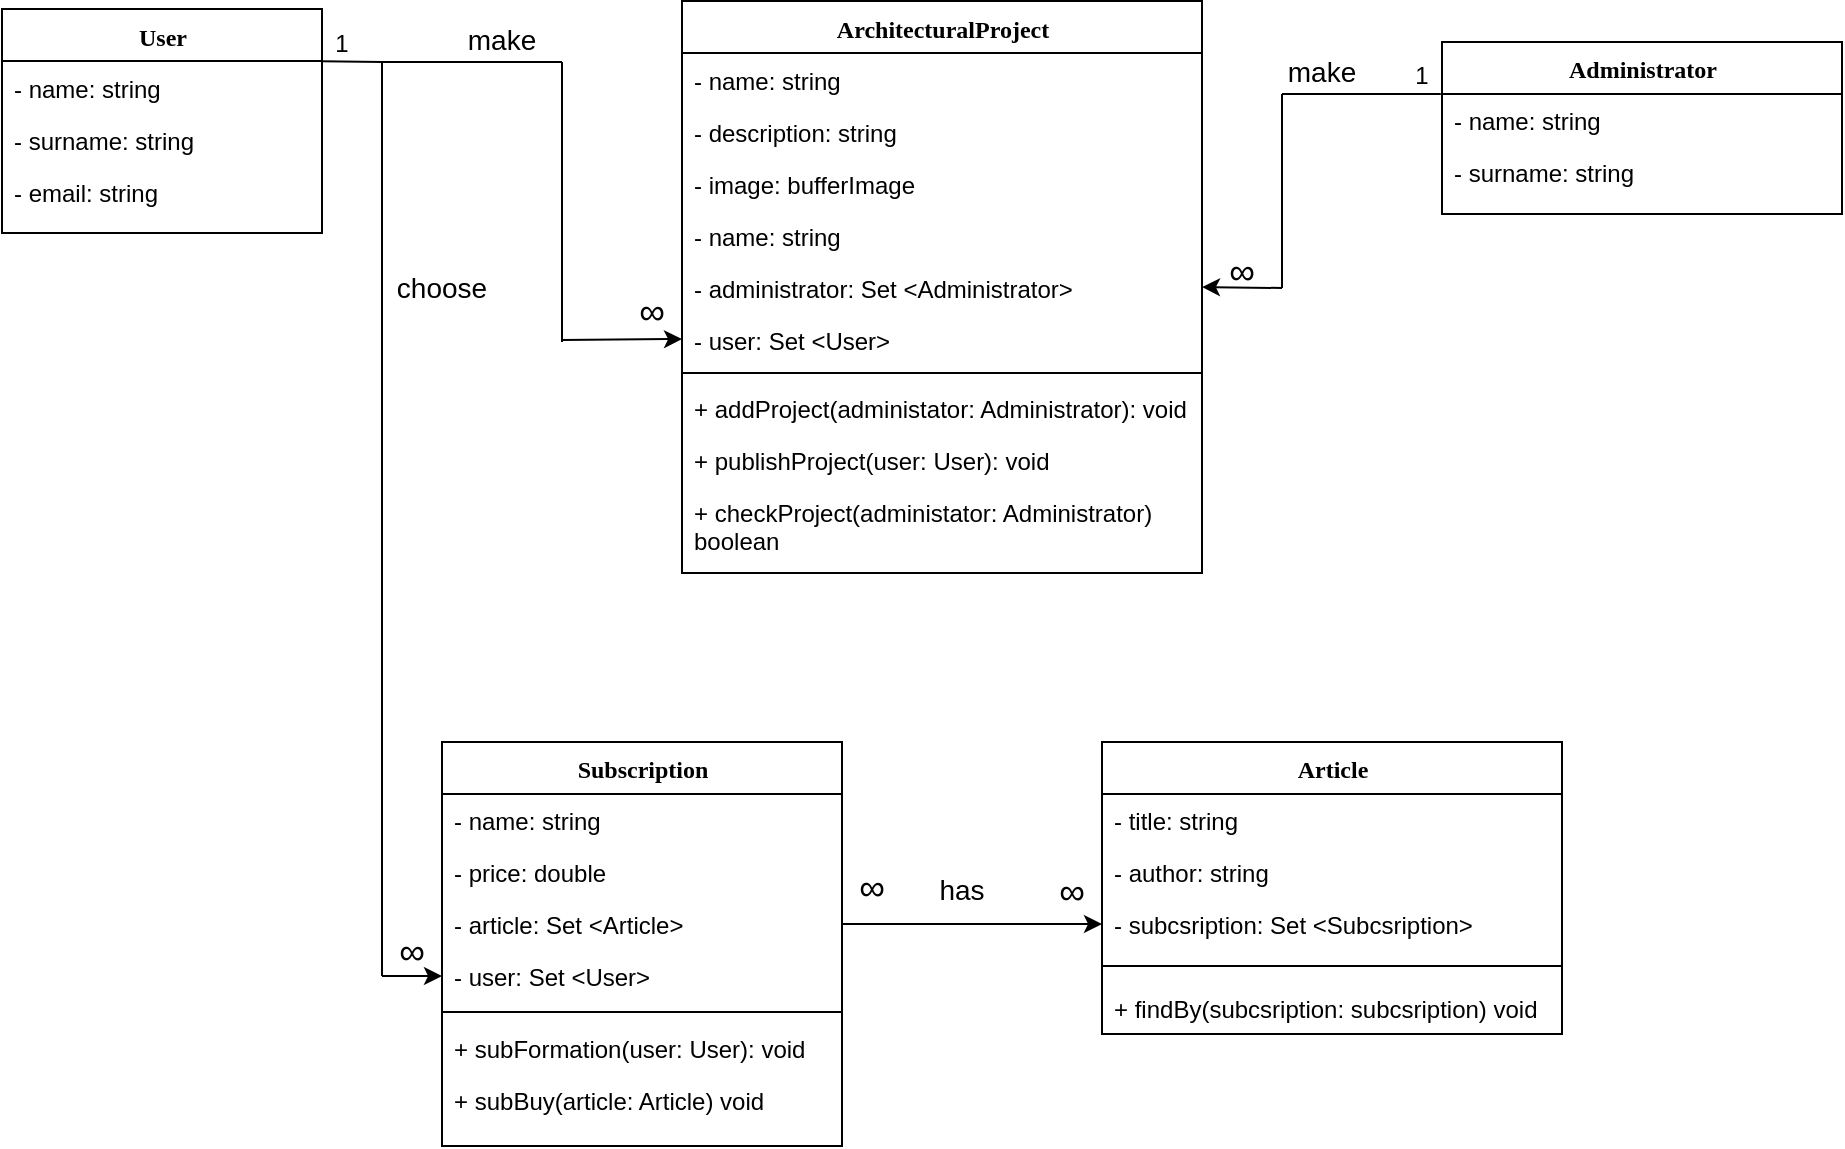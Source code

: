 <mxfile version="20.4.0" type="github"><diagram id="9KtbZ6WKWHwFBiJo4N2t" name="Страница 1"><mxGraphModel dx="1483" dy="816" grid="1" gridSize="10" guides="1" tooltips="1" connect="1" arrows="1" fold="1" page="1" pageScale="1" pageWidth="827" pageHeight="1169" math="0" shadow="0"><root><mxCell id="0"/><mxCell id="1" parent="0"/><mxCell id="qYGaDPMRw5MR4qLgbeRP-1" value="Administrator" style="swimlane;html=1;fontStyle=1;align=center;verticalAlign=top;childLayout=stackLayout;horizontal=1;startSize=26;horizontalStack=0;resizeParent=1;resizeLast=0;collapsible=1;marginBottom=0;swimlaneFillColor=#ffffff;rounded=0;shadow=0;comic=0;labelBackgroundColor=none;strokeWidth=1;fillColor=none;fontFamily=Verdana;fontSize=12" vertex="1" parent="1"><mxGeometry x="740" y="90" width="200" height="86" as="geometry"/></mxCell><mxCell id="qYGaDPMRw5MR4qLgbeRP-2" value="- name: string" style="text;html=1;strokeColor=none;fillColor=none;align=left;verticalAlign=top;spacingLeft=4;spacingRight=4;whiteSpace=wrap;overflow=hidden;rotatable=0;points=[[0,0.5],[1,0.5]];portConstraint=eastwest;" vertex="1" parent="qYGaDPMRw5MR4qLgbeRP-1"><mxGeometry y="26" width="200" height="26" as="geometry"/></mxCell><mxCell id="qYGaDPMRw5MR4qLgbeRP-3" value="- surname: string" style="text;html=1;strokeColor=none;fillColor=none;align=left;verticalAlign=top;spacingLeft=4;spacingRight=4;whiteSpace=wrap;overflow=hidden;rotatable=0;points=[[0,0.5],[1,0.5]];portConstraint=eastwest;" vertex="1" parent="qYGaDPMRw5MR4qLgbeRP-1"><mxGeometry y="52" width="200" height="26" as="geometry"/></mxCell><mxCell id="qYGaDPMRw5MR4qLgbeRP-4" value="Subscription" style="swimlane;html=1;fontStyle=1;align=center;verticalAlign=top;childLayout=stackLayout;horizontal=1;startSize=26;horizontalStack=0;resizeParent=1;resizeLast=0;collapsible=1;marginBottom=0;swimlaneFillColor=#ffffff;rounded=0;shadow=0;comic=0;labelBackgroundColor=none;strokeWidth=1;fillColor=none;fontFamily=Verdana;fontSize=12" vertex="1" parent="1"><mxGeometry x="240" y="440" width="200" height="202" as="geometry"/></mxCell><mxCell id="qYGaDPMRw5MR4qLgbeRP-5" value="- name: string" style="text;html=1;strokeColor=none;fillColor=none;align=left;verticalAlign=top;spacingLeft=4;spacingRight=4;whiteSpace=wrap;overflow=hidden;rotatable=0;points=[[0,0.5],[1,0.5]];portConstraint=eastwest;" vertex="1" parent="qYGaDPMRw5MR4qLgbeRP-4"><mxGeometry y="26" width="200" height="26" as="geometry"/></mxCell><mxCell id="qYGaDPMRw5MR4qLgbeRP-6" value="- price: double" style="text;html=1;strokeColor=none;fillColor=none;align=left;verticalAlign=top;spacingLeft=4;spacingRight=4;whiteSpace=wrap;overflow=hidden;rotatable=0;points=[[0,0.5],[1,0.5]];portConstraint=eastwest;" vertex="1" parent="qYGaDPMRw5MR4qLgbeRP-4"><mxGeometry y="52" width="200" height="26" as="geometry"/></mxCell><mxCell id="qYGaDPMRw5MR4qLgbeRP-7" value="- article: Set &amp;lt;Article&amp;gt;" style="text;html=1;strokeColor=none;fillColor=none;align=left;verticalAlign=top;spacingLeft=4;spacingRight=4;whiteSpace=wrap;overflow=hidden;rotatable=0;points=[[0,0.5],[1,0.5]];portConstraint=eastwest;" vertex="1" parent="qYGaDPMRw5MR4qLgbeRP-4"><mxGeometry y="78" width="200" height="26" as="geometry"/></mxCell><mxCell id="qYGaDPMRw5MR4qLgbeRP-8" value="- user: Set &amp;lt;User&amp;gt;" style="text;html=1;strokeColor=none;fillColor=none;align=left;verticalAlign=top;spacingLeft=4;spacingRight=4;whiteSpace=wrap;overflow=hidden;rotatable=0;points=[[0,0.5],[1,0.5]];portConstraint=eastwest;" vertex="1" parent="qYGaDPMRw5MR4qLgbeRP-4"><mxGeometry y="104" width="200" height="26" as="geometry"/></mxCell><mxCell id="qYGaDPMRw5MR4qLgbeRP-9" value="" style="line;html=1;strokeWidth=1;fillColor=none;align=left;verticalAlign=middle;spacingTop=-1;spacingLeft=3;spacingRight=3;rotatable=0;labelPosition=right;points=[];portConstraint=eastwest;" vertex="1" parent="qYGaDPMRw5MR4qLgbeRP-4"><mxGeometry y="130" width="200" height="10" as="geometry"/></mxCell><mxCell id="qYGaDPMRw5MR4qLgbeRP-10" value="+ subFormation(user: User): void" style="text;html=1;strokeColor=none;fillColor=none;align=left;verticalAlign=top;spacingLeft=4;spacingRight=4;whiteSpace=wrap;overflow=hidden;rotatable=0;points=[[0,0.5],[1,0.5]];portConstraint=eastwest;" vertex="1" parent="qYGaDPMRw5MR4qLgbeRP-4"><mxGeometry y="140" width="200" height="26" as="geometry"/></mxCell><mxCell id="qYGaDPMRw5MR4qLgbeRP-11" value="+ subBuy(article: Article) void" style="text;html=1;strokeColor=none;fillColor=none;align=left;verticalAlign=top;spacingLeft=4;spacingRight=4;whiteSpace=wrap;overflow=hidden;rotatable=0;points=[[0,0.5],[1,0.5]];portConstraint=eastwest;" vertex="1" parent="qYGaDPMRw5MR4qLgbeRP-4"><mxGeometry y="166" width="200" height="26" as="geometry"/></mxCell><mxCell id="qYGaDPMRw5MR4qLgbeRP-12" value="User" style="swimlane;html=1;fontStyle=1;align=center;verticalAlign=top;childLayout=stackLayout;horizontal=1;startSize=26;horizontalStack=0;resizeParent=1;resizeLast=0;collapsible=1;marginBottom=0;swimlaneFillColor=#ffffff;rounded=0;shadow=0;comic=0;labelBackgroundColor=none;strokeWidth=1;fillColor=none;fontFamily=Verdana;fontSize=12" vertex="1" parent="1"><mxGeometry x="20" y="73.5" width="160" height="112" as="geometry"/></mxCell><mxCell id="qYGaDPMRw5MR4qLgbeRP-13" value="- name: string" style="text;html=1;strokeColor=none;fillColor=none;align=left;verticalAlign=top;spacingLeft=4;spacingRight=4;whiteSpace=wrap;overflow=hidden;rotatable=0;points=[[0,0.5],[1,0.5]];portConstraint=eastwest;" vertex="1" parent="qYGaDPMRw5MR4qLgbeRP-12"><mxGeometry y="26" width="160" height="26" as="geometry"/></mxCell><mxCell id="qYGaDPMRw5MR4qLgbeRP-14" value="- surname: string" style="text;html=1;strokeColor=none;fillColor=none;align=left;verticalAlign=top;spacingLeft=4;spacingRight=4;whiteSpace=wrap;overflow=hidden;rotatable=0;points=[[0,0.5],[1,0.5]];portConstraint=eastwest;" vertex="1" parent="qYGaDPMRw5MR4qLgbeRP-12"><mxGeometry y="52" width="160" height="26" as="geometry"/></mxCell><mxCell id="qYGaDPMRw5MR4qLgbeRP-15" value="- email: string" style="text;html=1;strokeColor=none;fillColor=none;align=left;verticalAlign=top;spacingLeft=4;spacingRight=4;whiteSpace=wrap;overflow=hidden;rotatable=0;points=[[0,0.5],[1,0.5]];portConstraint=eastwest;" vertex="1" parent="qYGaDPMRw5MR4qLgbeRP-12"><mxGeometry y="78" width="160" height="26" as="geometry"/></mxCell><mxCell id="qYGaDPMRw5MR4qLgbeRP-16" value="ArchitecturalProject" style="swimlane;html=1;fontStyle=1;align=center;verticalAlign=top;childLayout=stackLayout;horizontal=1;startSize=26;horizontalStack=0;resizeParent=1;resizeLast=0;collapsible=1;marginBottom=0;swimlaneFillColor=#ffffff;rounded=0;shadow=0;comic=0;labelBackgroundColor=none;strokeWidth=1;fillColor=none;fontFamily=Verdana;fontSize=12" vertex="1" parent="1"><mxGeometry x="360" y="69.5" width="260" height="286" as="geometry"/></mxCell><mxCell id="qYGaDPMRw5MR4qLgbeRP-17" value="- name: string" style="text;html=1;strokeColor=none;fillColor=none;align=left;verticalAlign=top;spacingLeft=4;spacingRight=4;whiteSpace=wrap;overflow=hidden;rotatable=0;points=[[0,0.5],[1,0.5]];portConstraint=eastwest;" vertex="1" parent="qYGaDPMRw5MR4qLgbeRP-16"><mxGeometry y="26" width="260" height="26" as="geometry"/></mxCell><mxCell id="qYGaDPMRw5MR4qLgbeRP-18" value="- description: string" style="text;html=1;strokeColor=none;fillColor=none;align=left;verticalAlign=top;spacingLeft=4;spacingRight=4;whiteSpace=wrap;overflow=hidden;rotatable=0;points=[[0,0.5],[1,0.5]];portConstraint=eastwest;" vertex="1" parent="qYGaDPMRw5MR4qLgbeRP-16"><mxGeometry y="52" width="260" height="26" as="geometry"/></mxCell><mxCell id="qYGaDPMRw5MR4qLgbeRP-19" value="- image: bufferImage" style="text;html=1;strokeColor=none;fillColor=none;align=left;verticalAlign=top;spacingLeft=4;spacingRight=4;whiteSpace=wrap;overflow=hidden;rotatable=0;points=[[0,0.5],[1,0.5]];portConstraint=eastwest;" vertex="1" parent="qYGaDPMRw5MR4qLgbeRP-16"><mxGeometry y="78" width="260" height="26" as="geometry"/></mxCell><mxCell id="qYGaDPMRw5MR4qLgbeRP-20" value="- name: string" style="text;html=1;strokeColor=none;fillColor=none;align=left;verticalAlign=top;spacingLeft=4;spacingRight=4;whiteSpace=wrap;overflow=hidden;rotatable=0;points=[[0,0.5],[1,0.5]];portConstraint=eastwest;" vertex="1" parent="qYGaDPMRw5MR4qLgbeRP-16"><mxGeometry y="104" width="260" height="26" as="geometry"/></mxCell><mxCell id="qYGaDPMRw5MR4qLgbeRP-21" value="- administrator: Set &amp;lt;Administrator&amp;gt;" style="text;html=1;strokeColor=none;fillColor=none;align=left;verticalAlign=top;spacingLeft=4;spacingRight=4;whiteSpace=wrap;overflow=hidden;rotatable=0;points=[[0,0.5],[1,0.5]];portConstraint=eastwest;" vertex="1" parent="qYGaDPMRw5MR4qLgbeRP-16"><mxGeometry y="130" width="260" height="26" as="geometry"/></mxCell><mxCell id="qYGaDPMRw5MR4qLgbeRP-22" value="- user: Set &amp;lt;User&amp;gt;" style="text;html=1;strokeColor=none;fillColor=none;align=left;verticalAlign=top;spacingLeft=4;spacingRight=4;whiteSpace=wrap;overflow=hidden;rotatable=0;points=[[0,0.5],[1,0.5]];portConstraint=eastwest;" vertex="1" parent="qYGaDPMRw5MR4qLgbeRP-16"><mxGeometry y="156" width="260" height="26" as="geometry"/></mxCell><mxCell id="qYGaDPMRw5MR4qLgbeRP-23" value="" style="line;html=1;strokeWidth=1;fillColor=none;align=left;verticalAlign=middle;spacingTop=-1;spacingLeft=3;spacingRight=3;rotatable=0;labelPosition=right;points=[];portConstraint=eastwest;" vertex="1" parent="qYGaDPMRw5MR4qLgbeRP-16"><mxGeometry y="182" width="260" height="8" as="geometry"/></mxCell><mxCell id="qYGaDPMRw5MR4qLgbeRP-24" value="+ addProject(administator: Administrator): void" style="text;html=1;strokeColor=none;fillColor=none;align=left;verticalAlign=top;spacingLeft=4;spacingRight=4;whiteSpace=wrap;overflow=hidden;rotatable=0;points=[[0,0.5],[1,0.5]];portConstraint=eastwest;" vertex="1" parent="qYGaDPMRw5MR4qLgbeRP-16"><mxGeometry y="190" width="260" height="26" as="geometry"/></mxCell><mxCell id="qYGaDPMRw5MR4qLgbeRP-25" value="+ publishProject(user: User): void" style="text;html=1;strokeColor=none;fillColor=none;align=left;verticalAlign=top;spacingLeft=4;spacingRight=4;whiteSpace=wrap;overflow=hidden;rotatable=0;points=[[0,0.5],[1,0.5]];portConstraint=eastwest;" vertex="1" parent="qYGaDPMRw5MR4qLgbeRP-16"><mxGeometry y="216" width="260" height="26" as="geometry"/></mxCell><mxCell id="qYGaDPMRw5MR4qLgbeRP-26" value="+ checkProject(administator: Administrator) boolean" style="text;html=1;strokeColor=none;fillColor=none;align=left;verticalAlign=top;spacingLeft=4;spacingRight=4;whiteSpace=wrap;overflow=hidden;rotatable=0;points=[[0,0.5],[1,0.5]];portConstraint=eastwest;" vertex="1" parent="qYGaDPMRw5MR4qLgbeRP-16"><mxGeometry y="242" width="260" height="44" as="geometry"/></mxCell><mxCell id="qYGaDPMRw5MR4qLgbeRP-27" value="Article" style="swimlane;html=1;fontStyle=1;align=center;verticalAlign=top;childLayout=stackLayout;horizontal=1;startSize=26;horizontalStack=0;resizeParent=1;resizeLast=0;collapsible=1;marginBottom=0;swimlaneFillColor=#ffffff;rounded=0;shadow=0;comic=0;labelBackgroundColor=none;strokeWidth=1;fillColor=none;fontFamily=Verdana;fontSize=12" vertex="1" parent="1"><mxGeometry x="570" y="440" width="230" height="146" as="geometry"/></mxCell><mxCell id="qYGaDPMRw5MR4qLgbeRP-28" value="- title: string" style="text;html=1;strokeColor=none;fillColor=none;align=left;verticalAlign=top;spacingLeft=4;spacingRight=4;whiteSpace=wrap;overflow=hidden;rotatable=0;points=[[0,0.5],[1,0.5]];portConstraint=eastwest;" vertex="1" parent="qYGaDPMRw5MR4qLgbeRP-27"><mxGeometry y="26" width="230" height="26" as="geometry"/></mxCell><mxCell id="qYGaDPMRw5MR4qLgbeRP-29" value="- author: string" style="text;html=1;strokeColor=none;fillColor=none;align=left;verticalAlign=top;spacingLeft=4;spacingRight=4;whiteSpace=wrap;overflow=hidden;rotatable=0;points=[[0,0.5],[1,0.5]];portConstraint=eastwest;" vertex="1" parent="qYGaDPMRw5MR4qLgbeRP-27"><mxGeometry y="52" width="230" height="26" as="geometry"/></mxCell><mxCell id="qYGaDPMRw5MR4qLgbeRP-30" value="- subcsription: Set &amp;lt;Subcsription&amp;gt;" style="text;html=1;strokeColor=none;fillColor=none;align=left;verticalAlign=top;spacingLeft=4;spacingRight=4;whiteSpace=wrap;overflow=hidden;rotatable=0;points=[[0,0.5],[1,0.5]];portConstraint=eastwest;" vertex="1" parent="qYGaDPMRw5MR4qLgbeRP-27"><mxGeometry y="78" width="230" height="26" as="geometry"/></mxCell><mxCell id="qYGaDPMRw5MR4qLgbeRP-31" value="" style="line;html=1;strokeWidth=1;fillColor=none;align=left;verticalAlign=middle;spacingTop=-1;spacingLeft=3;spacingRight=3;rotatable=0;labelPosition=right;points=[];portConstraint=eastwest;" vertex="1" parent="qYGaDPMRw5MR4qLgbeRP-27"><mxGeometry y="104" width="230" height="16" as="geometry"/></mxCell><mxCell id="qYGaDPMRw5MR4qLgbeRP-32" value="+ findBy(subcsription: subcsription) void&lt;br&gt;)&amp;nbsp;" style="text;html=1;strokeColor=none;fillColor=none;align=left;verticalAlign=top;spacingLeft=4;spacingRight=4;whiteSpace=wrap;overflow=hidden;rotatable=0;points=[[0,0.5],[1,0.5]];portConstraint=eastwest;" vertex="1" parent="qYGaDPMRw5MR4qLgbeRP-27"><mxGeometry y="120" width="230" height="20" as="geometry"/></mxCell><mxCell id="qYGaDPMRw5MR4qLgbeRP-33" value="&lt;font style=&quot;font-size: 18px;&quot;&gt;∞&lt;/font&gt;" style="text;html=1;strokeColor=none;fillColor=none;align=center;verticalAlign=middle;whiteSpace=wrap;rounded=0;" vertex="1" parent="1"><mxGeometry x="420" y="498" width="70" height="30" as="geometry"/></mxCell><mxCell id="qYGaDPMRw5MR4qLgbeRP-34" value="&lt;font style=&quot;font-size: 18px;&quot;&gt;∞&lt;/font&gt;" style="text;html=1;strokeColor=none;fillColor=none;align=center;verticalAlign=middle;whiteSpace=wrap;rounded=0;" vertex="1" parent="1"><mxGeometry x="520" y="500" width="70" height="30" as="geometry"/></mxCell><mxCell id="qYGaDPMRw5MR4qLgbeRP-35" value="&lt;font style=&quot;font-size: 14px;&quot;&gt;has&lt;/font&gt;" style="text;html=1;strokeColor=none;fillColor=none;align=center;verticalAlign=middle;whiteSpace=wrap;rounded=0;fontSize=18;" vertex="1" parent="1"><mxGeometry x="470" y="503" width="60" height="20" as="geometry"/></mxCell><mxCell id="qYGaDPMRw5MR4qLgbeRP-36" value="" style="endArrow=none;html=1;rounded=0;fontSize=18;entryX=-0.003;entryY=0;entryDx=0;entryDy=0;entryPerimeter=0;" edge="1" parent="1" target="qYGaDPMRw5MR4qLgbeRP-2"><mxGeometry width="50" height="50" relative="1" as="geometry"><mxPoint x="660" y="116" as="sourcePoint"/><mxPoint x="640" y="160" as="targetPoint"/></mxGeometry></mxCell><mxCell id="qYGaDPMRw5MR4qLgbeRP-37" value="" style="endArrow=none;html=1;rounded=0;fontSize=18;" edge="1" parent="1"><mxGeometry width="50" height="50" relative="1" as="geometry"><mxPoint x="660" y="213" as="sourcePoint"/><mxPoint x="660" y="116" as="targetPoint"/></mxGeometry></mxCell><mxCell id="qYGaDPMRw5MR4qLgbeRP-38" value="&lt;font style=&quot;font-size: 18px;&quot;&gt;∞&lt;/font&gt;" style="text;html=1;strokeColor=none;fillColor=none;align=center;verticalAlign=middle;whiteSpace=wrap;rounded=0;" vertex="1" parent="1"><mxGeometry x="605" y="190" width="70" height="30" as="geometry"/></mxCell><mxCell id="qYGaDPMRw5MR4qLgbeRP-39" value="&lt;font style=&quot;font-size: 12px;&quot;&gt;1&lt;/font&gt;" style="text;html=1;strokeColor=none;fillColor=none;align=center;verticalAlign=middle;whiteSpace=wrap;rounded=0;fontSize=18;" vertex="1" parent="1"><mxGeometry x="700" y="90" width="60" height="30" as="geometry"/></mxCell><mxCell id="qYGaDPMRw5MR4qLgbeRP-40" value="" style="endArrow=none;html=1;rounded=0;fontSize=12;exitX=0.998;exitY=0.004;exitDx=0;exitDy=0;exitPerimeter=0;" edge="1" parent="1" source="qYGaDPMRw5MR4qLgbeRP-13"><mxGeometry width="50" height="50" relative="1" as="geometry"><mxPoint x="210" y="130" as="sourcePoint"/><mxPoint x="210" y="100.0" as="targetPoint"/></mxGeometry></mxCell><mxCell id="qYGaDPMRw5MR4qLgbeRP-41" value="" style="endArrow=none;html=1;rounded=0;fontSize=12;" edge="1" parent="1"><mxGeometry width="50" height="50" relative="1" as="geometry"><mxPoint x="210" y="100.0" as="sourcePoint"/><mxPoint x="210" y="557.0" as="targetPoint"/></mxGeometry></mxCell><mxCell id="qYGaDPMRw5MR4qLgbeRP-42" value="" style="endArrow=classic;html=1;rounded=0;fontSize=12;entryX=0;entryY=0.5;entryDx=0;entryDy=0;" edge="1" parent="1" target="qYGaDPMRw5MR4qLgbeRP-8"><mxGeometry width="50" height="50" relative="1" as="geometry"><mxPoint x="210" y="557.0" as="sourcePoint"/><mxPoint x="300" y="510" as="targetPoint"/></mxGeometry></mxCell><mxCell id="qYGaDPMRw5MR4qLgbeRP-43" value="" style="endArrow=none;html=1;rounded=0;fontSize=12;" edge="1" parent="1"><mxGeometry width="50" height="50" relative="1" as="geometry"><mxPoint x="210" y="100.0" as="sourcePoint"/><mxPoint x="300" y="100.0" as="targetPoint"/></mxGeometry></mxCell><mxCell id="qYGaDPMRw5MR4qLgbeRP-44" value="" style="endArrow=none;html=1;rounded=0;fontSize=12;" edge="1" parent="1"><mxGeometry width="50" height="50" relative="1" as="geometry"><mxPoint x="300" y="100.0" as="sourcePoint"/><mxPoint x="300" y="240" as="targetPoint"/></mxGeometry></mxCell><mxCell id="qYGaDPMRw5MR4qLgbeRP-45" value="" style="endArrow=classic;html=1;rounded=0;fontSize=12;entryX=0;entryY=0.5;entryDx=0;entryDy=0;" edge="1" parent="1" target="qYGaDPMRw5MR4qLgbeRP-22"><mxGeometry width="50" height="50" relative="1" as="geometry"><mxPoint x="300" y="239" as="sourcePoint"/><mxPoint x="400" y="250" as="targetPoint"/></mxGeometry></mxCell><mxCell id="qYGaDPMRw5MR4qLgbeRP-46" value="&lt;font style=&quot;font-size: 12px;&quot;&gt;1&lt;/font&gt;" style="text;html=1;strokeColor=none;fillColor=none;align=center;verticalAlign=middle;whiteSpace=wrap;rounded=0;fontSize=18;" vertex="1" parent="1"><mxGeometry x="160" y="73.5" width="60" height="30" as="geometry"/></mxCell><mxCell id="qYGaDPMRw5MR4qLgbeRP-47" value="&lt;font style=&quot;font-size: 18px;&quot;&gt;∞&lt;/font&gt;" style="text;html=1;strokeColor=none;fillColor=none;align=center;verticalAlign=middle;whiteSpace=wrap;rounded=0;" vertex="1" parent="1"><mxGeometry x="310" y="210" width="70" height="30" as="geometry"/></mxCell><mxCell id="qYGaDPMRw5MR4qLgbeRP-48" value="&lt;font style=&quot;font-size: 18px;&quot;&gt;∞&lt;/font&gt;" style="text;html=1;strokeColor=none;fillColor=none;align=center;verticalAlign=middle;whiteSpace=wrap;rounded=0;" vertex="1" parent="1"><mxGeometry x="190" y="530" width="70" height="30" as="geometry"/></mxCell><mxCell id="qYGaDPMRw5MR4qLgbeRP-49" value="" style="endArrow=classic;html=1;rounded=0;fontSize=12;entryX=1;entryY=0.5;entryDx=0;entryDy=0;" edge="1" parent="1" target="qYGaDPMRw5MR4qLgbeRP-21"><mxGeometry width="50" height="50" relative="1" as="geometry"><mxPoint x="660" y="213" as="sourcePoint"/><mxPoint x="560" y="180" as="targetPoint"/></mxGeometry></mxCell><mxCell id="qYGaDPMRw5MR4qLgbeRP-50" value="" style="endArrow=classic;html=1;rounded=0;fontSize=12;exitX=1;exitY=0.5;exitDx=0;exitDy=0;entryX=0;entryY=0.5;entryDx=0;entryDy=0;" edge="1" parent="1" source="qYGaDPMRw5MR4qLgbeRP-7" target="qYGaDPMRw5MR4qLgbeRP-30"><mxGeometry width="50" height="50" relative="1" as="geometry"><mxPoint x="430" y="540" as="sourcePoint"/><mxPoint x="480" y="490" as="targetPoint"/></mxGeometry></mxCell><mxCell id="qYGaDPMRw5MR4qLgbeRP-51" value="make" style="text;html=1;strokeColor=none;fillColor=none;align=center;verticalAlign=middle;whiteSpace=wrap;rounded=0;fontSize=14;" vertex="1" parent="1"><mxGeometry x="650" y="90" width="60" height="30" as="geometry"/></mxCell><mxCell id="qYGaDPMRw5MR4qLgbeRP-52" value="make" style="text;html=1;strokeColor=none;fillColor=none;align=center;verticalAlign=middle;whiteSpace=wrap;rounded=0;fontSize=14;" vertex="1" parent="1"><mxGeometry x="240" y="73.5" width="60" height="30" as="geometry"/></mxCell><mxCell id="qYGaDPMRw5MR4qLgbeRP-53" value="choose" style="text;html=1;strokeColor=none;fillColor=none;align=center;verticalAlign=middle;whiteSpace=wrap;rounded=0;fontSize=14;" vertex="1" parent="1"><mxGeometry x="210" y="197.5" width="60" height="30" as="geometry"/></mxCell></root></mxGraphModel></diagram></mxfile>